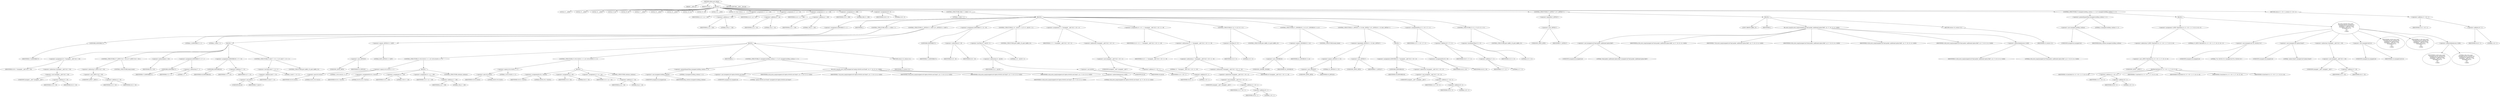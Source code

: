 digraph udhcp_get_option {  
"1000113" [label = "(METHOD,udhcp_get_option)" ]
"1000114" [label = "(PARAM,__int64 a1)" ]
"1000115" [label = "(PARAM,int a2)" ]
"1000116" [label = "(BLOCK,,)" ]
"1000117" [label = "(LOCAL,v2: __int64)" ]
"1000118" [label = "(LOCAL,v3: __int64)" ]
"1000119" [label = "(LOCAL,v4: __int64)" ]
"1000120" [label = "(LOCAL,v5: int)" ]
"1000121" [label = "(LOCAL,v6: int)" ]
"1000122" [label = "(LOCAL,v7: __int64)" ]
"1000123" [label = "(LOCAL,v8: __int64)" ]
"1000124" [label = "(LOCAL,v9: __int64)" ]
"1000125" [label = "(LOCAL,v10: int)" ]
"1000126" [label = "(LOCAL,v11: int)" ]
"1000127" [label = "(LOCAL,v12: __int64)" ]
"1000128" [label = "(LOCAL,v14: char [ 552 ])" ]
"1000129" [label = "(<operator>.assignment,v2 = a1 + 240)" ]
"1000130" [label = "(IDENTIFIER,v2,v2 = a1 + 240)" ]
"1000131" [label = "(<operator>.addition,a1 + 240)" ]
"1000132" [label = "(IDENTIFIER,a1,a1 + 240)" ]
"1000133" [label = "(LITERAL,240,a1 + 240)" ]
"1000134" [label = "(<operator>.assignment,v3 = a1 + 44)" ]
"1000135" [label = "(IDENTIFIER,v3,v3 = a1 + 44)" ]
"1000136" [label = "(<operator>.addition,a1 + 44)" ]
"1000137" [label = "(IDENTIFIER,a1,a1 + 44)" ]
"1000138" [label = "(LITERAL,44,a1 + 44)" ]
"1000139" [label = "(<operator>.assignment,v4 = a1 + 108)" ]
"1000140" [label = "(IDENTIFIER,v4,v4 = a1 + 108)" ]
"1000141" [label = "(<operator>.addition,a1 + 108)" ]
"1000142" [label = "(IDENTIFIER,a1,a1 + 108)" ]
"1000143" [label = "(LITERAL,108,a1 + 108)" ]
"1000144" [label = "(<operator>.assignment,v5 = 388)" ]
"1000145" [label = "(IDENTIFIER,v5,v5 = 388)" ]
"1000146" [label = "(LITERAL,388,v5 = 388)" ]
"1000147" [label = "(<operator>.assignment,v6 = 0)" ]
"1000148" [label = "(IDENTIFIER,v6,v6 = 0)" ]
"1000149" [label = "(LITERAL,0,v6 = 0)" ]
"1000150" [label = "(CONTROL_STRUCTURE,while ( 1 ),while ( 1 ))" ]
"1000151" [label = "(LITERAL,1,while ( 1 ))" ]
"1000152" [label = "(BLOCK,,)" ]
"1000153" [label = "(<operator>.assignment,LODWORD(v7) = 1)" ]
"1000154" [label = "(LODWORD,LODWORD(v7))" ]
"1000155" [label = "(IDENTIFIER,v7,LODWORD(v7))" ]
"1000156" [label = "(LITERAL,1,LODWORD(v7) = 1)" ]
"1000157" [label = "(IDENTIFIER,L,)" ]
"1000158" [label = "(CONTROL_STRUCTURE,while ( 1 ),while ( 1 ))" ]
"1000159" [label = "(LITERAL,1,while ( 1 ))" ]
"1000160" [label = "(BLOCK,,)" ]
"1000161" [label = "(<operator>.assignment,v9 = *(unsigned __int8 *)(v2 + v8))" ]
"1000162" [label = "(IDENTIFIER,v9,v9 = *(unsigned __int8 *)(v2 + v8))" ]
"1000163" [label = "(<operator>.indirection,*(unsigned __int8 *)(v2 + v8))" ]
"1000164" [label = "(<operator>.cast,(unsigned __int8 *)(v2 + v8))" ]
"1000165" [label = "(UNKNOWN,unsigned __int8 *,unsigned __int8 *)" ]
"1000166" [label = "(<operator>.addition,v2 + v8)" ]
"1000167" [label = "(IDENTIFIER,v2,v2 + v8)" ]
"1000168" [label = "(IDENTIFIER,v8,v2 + v8)" ]
"1000169" [label = "(CONTROL_STRUCTURE,if ( *(_BYTE *)(v2 + v8) ),if ( *(_BYTE *)(v2 + v8) ))" ]
"1000170" [label = "(<operator>.indirection,*(_BYTE *)(v2 + v8))" ]
"1000171" [label = "(<operator>.cast,(_BYTE *)(v2 + v8))" ]
"1000172" [label = "(UNKNOWN,_BYTE *,_BYTE *)" ]
"1000173" [label = "(<operator>.addition,v2 + v8)" ]
"1000174" [label = "(IDENTIFIER,v2,v2 + v8)" ]
"1000175" [label = "(IDENTIFIER,v8,v2 + v8)" ]
"1000176" [label = "(CONTROL_STRUCTURE,break;,break;)" ]
"1000177" [label = "(<operator>.preIncrement,++v8)" ]
"1000178" [label = "(IDENTIFIER,v8,++v8)" ]
"1000179" [label = "(<operator>.assignment,LODWORD(v7) = v7 - 1)" ]
"1000180" [label = "(LODWORD,LODWORD(v7))" ]
"1000181" [label = "(IDENTIFIER,v7,LODWORD(v7))" ]
"1000182" [label = "(<operator>.subtraction,v7 - 1)" ]
"1000183" [label = "(IDENTIFIER,v7,v7 - 1)" ]
"1000184" [label = "(LITERAL,1,v7 - 1)" ]
"1000185" [label = "(<operator>.assignment,LODWORD(v9) = v7 + v5)" ]
"1000186" [label = "(LODWORD,LODWORD(v9))" ]
"1000187" [label = "(IDENTIFIER,v9,LODWORD(v9))" ]
"1000188" [label = "(<operator>.addition,v7 + v5)" ]
"1000189" [label = "(IDENTIFIER,v7,v7 + v5)" ]
"1000190" [label = "(IDENTIFIER,v5,v7 + v5)" ]
"1000191" [label = "(CONTROL_STRUCTURE,if ( (int)v7 + v5 < 2 ),if ( (int)v7 + v5 < 2 ))" ]
"1000192" [label = "(<operator>.lessThan,(int)v7 + v5 < 2)" ]
"1000193" [label = "(<operator>.addition,(int)v7 + v5)" ]
"1000194" [label = "(<operator>.cast,(int)v7)" ]
"1000195" [label = "(UNKNOWN,int,int)" ]
"1000196" [label = "(IDENTIFIER,v7,(int)v7)" ]
"1000197" [label = "(IDENTIFIER,v5,(int)v7 + v5)" ]
"1000198" [label = "(LITERAL,2,(int)v7 + v5 < 2)" ]
"1000199" [label = "(CONTROL_STRUCTURE,goto LABEL_23;,goto LABEL_23;)" ]
"1000200" [label = "(CONTROL_STRUCTURE,if ( (_BYTE)v9 == 0xFF ),if ( (_BYTE)v9 == 0xFF ))" ]
"1000201" [label = "(<operator>.equals,(_BYTE)v9 == 0xFF)" ]
"1000202" [label = "(<operator>.cast,(_BYTE)v9)" ]
"1000203" [label = "(UNKNOWN,_BYTE,_BYTE)" ]
"1000204" [label = "(IDENTIFIER,v9,(_BYTE)v9)" ]
"1000205" [label = "(LITERAL,0xFF,(_BYTE)v9 == 0xFF)" ]
"1000206" [label = "(BLOCK,,)" ]
"1000207" [label = "(CONTROL_STRUCTURE,if ( (v6 & 0x101) == 1 ),if ( (v6 & 0x101) == 1 ))" ]
"1000208" [label = "(<operator>.equals,(v6 & 0x101) == 1)" ]
"1000209" [label = "(<operator>.and,v6 & 0x101)" ]
"1000210" [label = "(IDENTIFIER,v6,v6 & 0x101)" ]
"1000211" [label = "(LITERAL,0x101,v6 & 0x101)" ]
"1000212" [label = "(LITERAL,1,(v6 & 0x101) == 1)" ]
"1000213" [label = "(BLOCK,,)" ]
"1000214" [label = "(<operators>.assignmentOr,v6 |= 0x101u)" ]
"1000215" [label = "(IDENTIFIER,v6,v6 |= 0x101u)" ]
"1000216" [label = "(LITERAL,0x101u,v6 |= 0x101u)" ]
"1000217" [label = "(<operator>.assignment,v5 = 128)" ]
"1000218" [label = "(IDENTIFIER,v5,v5 = 128)" ]
"1000219" [label = "(LITERAL,128,v5 = 128)" ]
"1000220" [label = "(<operator>.assignment,v2 = a1 + 108)" ]
"1000221" [label = "(IDENTIFIER,v2,v2 = a1 + 108)" ]
"1000222" [label = "(<operator>.addition,a1 + 108)" ]
"1000223" [label = "(IDENTIFIER,a1,a1 + 108)" ]
"1000224" [label = "(LITERAL,108,a1 + 108)" ]
"1000225" [label = "(CONTROL_STRUCTURE,continue;,continue;)" ]
"1000226" [label = "(CONTROL_STRUCTURE,if ( (v6 & 0x202) == 2 ),if ( (v6 & 0x202) == 2 ))" ]
"1000227" [label = "(<operator>.equals,(v6 & 0x202) == 2)" ]
"1000228" [label = "(<operator>.and,v6 & 0x202)" ]
"1000229" [label = "(IDENTIFIER,v6,v6 & 0x202)" ]
"1000230" [label = "(LITERAL,0x202,v6 & 0x202)" ]
"1000231" [label = "(LITERAL,2,(v6 & 0x202) == 2)" ]
"1000232" [label = "(BLOCK,,)" ]
"1000233" [label = "(<operators>.assignmentOr,v6 |= 0x202u)" ]
"1000234" [label = "(IDENTIFIER,v6,v6 |= 0x202u)" ]
"1000235" [label = "(LITERAL,0x202u,v6 |= 0x202u)" ]
"1000236" [label = "(<operator>.assignment,v5 = 64)" ]
"1000237" [label = "(IDENTIFIER,v5,v5 = 64)" ]
"1000238" [label = "(LITERAL,64,v5 = 64)" ]
"1000239" [label = "(<operator>.assignment,v2 = a1 + 44)" ]
"1000240" [label = "(IDENTIFIER,v2,v2 = a1 + 44)" ]
"1000241" [label = "(<operator>.addition,a1 + 44)" ]
"1000242" [label = "(IDENTIFIER,a1,a1 + 44)" ]
"1000243" [label = "(LITERAL,44,a1 + 44)" ]
"1000244" [label = "(CONTROL_STRUCTURE,continue;,continue;)" ]
"1000245" [label = "(IDENTIFIER,L,)" ]
"1000246" [label = "(CONTROL_STRUCTURE,if ( (unsigned int)dhcp_verbose >= 3 ),if ( (unsigned int)dhcp_verbose >= 3 ))" ]
"1000247" [label = "(<operator>.greaterEqualsThan,(unsigned int)dhcp_verbose >= 3)" ]
"1000248" [label = "(<operator>.cast,(unsigned int)dhcp_verbose)" ]
"1000249" [label = "(UNKNOWN,unsigned int,unsigned int)" ]
"1000250" [label = "(IDENTIFIER,dhcp_verbose,(unsigned int)dhcp_verbose)" ]
"1000251" [label = "(LITERAL,3,(unsigned int)dhcp_verbose >= 3)" ]
"1000252" [label = "(bb_error_msg,bb_error_msg((unsigned int)\"option 0x%02x not found\", a2, v7, v9, v3, v4, v14[0]))" ]
"1000253" [label = "(<operator>.cast,(unsigned int)\"option 0x%02x not found\")" ]
"1000254" [label = "(UNKNOWN,unsigned int,unsigned int)" ]
"1000255" [label = "(LITERAL,\"option 0x%02x not found\",(unsigned int)\"option 0x%02x not found\")" ]
"1000256" [label = "(IDENTIFIER,a2,bb_error_msg((unsigned int)\"option 0x%02x not found\", a2, v7, v9, v3, v4, v14[0]))" ]
"1000257" [label = "(IDENTIFIER,v7,bb_error_msg((unsigned int)\"option 0x%02x not found\", a2, v7, v9, v3, v4, v14[0]))" ]
"1000258" [label = "(IDENTIFIER,v9,bb_error_msg((unsigned int)\"option 0x%02x not found\", a2, v7, v9, v3, v4, v14[0]))" ]
"1000259" [label = "(IDENTIFIER,v3,bb_error_msg((unsigned int)\"option 0x%02x not found\", a2, v7, v9, v3, v4, v14[0]))" ]
"1000260" [label = "(IDENTIFIER,v4,bb_error_msg((unsigned int)\"option 0x%02x not found\", a2, v7, v9, v3, v4, v14[0]))" ]
"1000261" [label = "(<operator>.indirectIndexAccess,v14[0])" ]
"1000262" [label = "(IDENTIFIER,v14,bb_error_msg((unsigned int)\"option 0x%02x not found\", a2, v7, v9, v3, v4, v14[0]))" ]
"1000263" [label = "(LITERAL,0,bb_error_msg((unsigned int)\"option 0x%02x not found\", a2, v7, v9, v3, v4, v14[0]))" ]
"1000264" [label = "(RETURN,return v12;,return v12;)" ]
"1000265" [label = "(IDENTIFIER,v12,return v12;)" ]
"1000266" [label = "(<operator>.assignment,LODWORD(v7) = v5 - v8)" ]
"1000267" [label = "(LODWORD,LODWORD(v7))" ]
"1000268" [label = "(IDENTIFIER,v7,LODWORD(v7))" ]
"1000269" [label = "(<operator>.subtraction,v5 - v8)" ]
"1000270" [label = "(IDENTIFIER,v5,v5 - v8)" ]
"1000271" [label = "(IDENTIFIER,v8,v5 - v8)" ]
"1000272" [label = "(CONTROL_STRUCTURE,if ( v5 - (int)v8 < 2 ),if ( v5 - (int)v8 < 2 ))" ]
"1000273" [label = "(<operator>.lessThan,v5 - (int)v8 < 2)" ]
"1000274" [label = "(<operator>.subtraction,v5 - (int)v8)" ]
"1000275" [label = "(IDENTIFIER,v5,v5 - (int)v8)" ]
"1000276" [label = "(<operator>.cast,(int)v8)" ]
"1000277" [label = "(UNKNOWN,int,int)" ]
"1000278" [label = "(IDENTIFIER,v8,(int)v8)" ]
"1000279" [label = "(LITERAL,2,v5 - (int)v8 < 2)" ]
"1000280" [label = "(CONTROL_STRUCTURE,goto LABEL_23;,goto LABEL_23;)" ]
"1000281" [label = "(<operator>.assignment,v7 = *(unsigned __int8 *)(v2 + v8 + 1))" ]
"1000282" [label = "(IDENTIFIER,v7,v7 = *(unsigned __int8 *)(v2 + v8 + 1))" ]
"1000283" [label = "(<operator>.indirection,*(unsigned __int8 *)(v2 + v8 + 1))" ]
"1000284" [label = "(<operator>.cast,(unsigned __int8 *)(v2 + v8 + 1))" ]
"1000285" [label = "(UNKNOWN,unsigned __int8 *,unsigned __int8 *)" ]
"1000286" [label = "(<operator>.addition,v2 + v8 + 1)" ]
"1000287" [label = "(IDENTIFIER,v2,v2 + v8 + 1)" ]
"1000288" [label = "(<operator>.addition,v8 + 1)" ]
"1000289" [label = "(IDENTIFIER,v8,v8 + 1)" ]
"1000290" [label = "(LITERAL,1,v8 + 1)" ]
"1000291" [label = "(<operator>.assignment,v5 = v5 - 2 - *(unsigned __int8 *)(v2 + v8 + 1) - v8)" ]
"1000292" [label = "(IDENTIFIER,v5,v5 = v5 - 2 - *(unsigned __int8 *)(v2 + v8 + 1) - v8)" ]
"1000293" [label = "(<operator>.subtraction,v5 - 2 - *(unsigned __int8 *)(v2 + v8 + 1) - v8)" ]
"1000294" [label = "(IDENTIFIER,v5,v5 - 2 - *(unsigned __int8 *)(v2 + v8 + 1) - v8)" ]
"1000295" [label = "(<operator>.subtraction,2 - *(unsigned __int8 *)(v2 + v8 + 1) - v8)" ]
"1000296" [label = "(LITERAL,2,2 - *(unsigned __int8 *)(v2 + v8 + 1) - v8)" ]
"1000297" [label = "(<operator>.subtraction,*(unsigned __int8 *)(v2 + v8 + 1) - v8)" ]
"1000298" [label = "(<operator>.indirection,*(unsigned __int8 *)(v2 + v8 + 1))" ]
"1000299" [label = "(<operator>.cast,(unsigned __int8 *)(v2 + v8 + 1))" ]
"1000300" [label = "(UNKNOWN,unsigned __int8 *,unsigned __int8 *)" ]
"1000301" [label = "(<operator>.addition,v2 + v8 + 1)" ]
"1000302" [label = "(IDENTIFIER,v2,v2 + v8 + 1)" ]
"1000303" [label = "(<operator>.addition,v8 + 1)" ]
"1000304" [label = "(IDENTIFIER,v8,v8 + 1)" ]
"1000305" [label = "(LITERAL,1,v8 + 1)" ]
"1000306" [label = "(IDENTIFIER,v8,*(unsigned __int8 *)(v2 + v8 + 1) - v8)" ]
"1000307" [label = "(CONTROL_STRUCTURE,if ( v5 < 0 ),if ( v5 < 0 ))" ]
"1000308" [label = "(<operator>.lessThan,v5 < 0)" ]
"1000309" [label = "(IDENTIFIER,v5,v5 < 0)" ]
"1000310" [label = "(LITERAL,0,v5 < 0)" ]
"1000311" [label = "(CONTROL_STRUCTURE,goto LABEL_23;,goto LABEL_23;)" ]
"1000312" [label = "(CONTROL_STRUCTURE,if ( (_DWORD)v9 == a2 ),if ( (_DWORD)v9 == a2 ))" ]
"1000313" [label = "(<operator>.equals,(_DWORD)v9 == a2)" ]
"1000314" [label = "(<operator>.cast,(_DWORD)v9)" ]
"1000315" [label = "(UNKNOWN,_DWORD,_DWORD)" ]
"1000316" [label = "(IDENTIFIER,v9,(_DWORD)v9)" ]
"1000317" [label = "(IDENTIFIER,a2,(_DWORD)v9 == a2)" ]
"1000318" [label = "(CONTROL_STRUCTURE,break;,break;)" ]
"1000319" [label = "(CONTROL_STRUCTURE,if ( (_BYTE)v9 == 52 && (_BYTE)v7 ),if ( (_BYTE)v9 == 52 && (_BYTE)v7 ))" ]
"1000320" [label = "(<operator>.logicalAnd,(_BYTE)v9 == 52 && (_BYTE)v7)" ]
"1000321" [label = "(<operator>.equals,(_BYTE)v9 == 52)" ]
"1000322" [label = "(<operator>.cast,(_BYTE)v9)" ]
"1000323" [label = "(UNKNOWN,_BYTE,_BYTE)" ]
"1000324" [label = "(IDENTIFIER,v9,(_BYTE)v9)" ]
"1000325" [label = "(LITERAL,52,(_BYTE)v9 == 52)" ]
"1000326" [label = "(<operator>.cast,(_BYTE)v7)" ]
"1000327" [label = "(UNKNOWN,_BYTE,_BYTE)" ]
"1000328" [label = "(IDENTIFIER,v7,(_BYTE)v7)" ]
"1000329" [label = "(BLOCK,,)" ]
"1000330" [label = "(<operator>.assignment,LODWORD(v9) = *(unsigned __int8 *)(v2 + v8 + 2))" ]
"1000331" [label = "(LODWORD,LODWORD(v9))" ]
"1000332" [label = "(IDENTIFIER,v9,LODWORD(v9))" ]
"1000333" [label = "(<operator>.indirection,*(unsigned __int8 *)(v2 + v8 + 2))" ]
"1000334" [label = "(<operator>.cast,(unsigned __int8 *)(v2 + v8 + 2))" ]
"1000335" [label = "(UNKNOWN,unsigned __int8 *,unsigned __int8 *)" ]
"1000336" [label = "(<operator>.addition,v2 + v8 + 2)" ]
"1000337" [label = "(IDENTIFIER,v2,v2 + v8 + 2)" ]
"1000338" [label = "(<operator>.addition,v8 + 2)" ]
"1000339" [label = "(IDENTIFIER,v8,v8 + 2)" ]
"1000340" [label = "(LITERAL,2,v8 + 2)" ]
"1000341" [label = "(<operators>.assignmentOr,v6 |= v9)" ]
"1000342" [label = "(IDENTIFIER,v6,v6 |= v9)" ]
"1000343" [label = "(IDENTIFIER,v9,v6 |= v9)" ]
"1000344" [label = "(<operator>.assignmentPlus,v2 += v8 + v7 + 2)" ]
"1000345" [label = "(IDENTIFIER,v2,v2 += v8 + v7 + 2)" ]
"1000346" [label = "(<operator>.addition,v8 + v7 + 2)" ]
"1000347" [label = "(IDENTIFIER,v8,v8 + v7 + 2)" ]
"1000348" [label = "(<operator>.addition,v7 + 2)" ]
"1000349" [label = "(IDENTIFIER,v7,v7 + 2)" ]
"1000350" [label = "(LITERAL,2,v7 + 2)" ]
"1000351" [label = "(CONTROL_STRUCTURE,if ( v5 <= 0 ),if ( v5 <= 0 ))" ]
"1000352" [label = "(<operator>.lessEqualsThan,v5 <= 0)" ]
"1000353" [label = "(IDENTIFIER,v5,v5 <= 0)" ]
"1000354" [label = "(LITERAL,0,v5 <= 0)" ]
"1000355" [label = "(CONTROL_STRUCTURE,goto LABEL_23;,goto LABEL_23;)" ]
"1000356" [label = "(CONTROL_STRUCTURE,if ( !(_BYTE)v7 ),if ( !(_BYTE)v7 ))" ]
"1000357" [label = "(<operator>.logicalNot,!(_BYTE)v7)" ]
"1000358" [label = "(<operator>.cast,(_BYTE)v7)" ]
"1000359" [label = "(UNKNOWN,_BYTE,_BYTE)" ]
"1000360" [label = "(IDENTIFIER,v7,(_BYTE)v7)" ]
"1000361" [label = "(BLOCK,,)" ]
"1000362" [label = "(JUMP_TARGET,LABEL_23)" ]
"1000363" [label = "(IDENTIFIER,L,)" ]
"1000364" [label = "(bb_error_msg,bb_error_msg((unsigned int)\"bad packet, malformed option field\", a2, v7, v9, v3, v4, v14[0]))" ]
"1000365" [label = "(<operator>.cast,(unsigned int)\"bad packet, malformed option field\")" ]
"1000366" [label = "(UNKNOWN,unsigned int,unsigned int)" ]
"1000367" [label = "(LITERAL,\"bad packet, malformed option field\",(unsigned int)\"bad packet, malformed option field\")" ]
"1000368" [label = "(IDENTIFIER,a2,bb_error_msg((unsigned int)\"bad packet, malformed option field\", a2, v7, v9, v3, v4, v14[0]))" ]
"1000369" [label = "(IDENTIFIER,v7,bb_error_msg((unsigned int)\"bad packet, malformed option field\", a2, v7, v9, v3, v4, v14[0]))" ]
"1000370" [label = "(IDENTIFIER,v9,bb_error_msg((unsigned int)\"bad packet, malformed option field\", a2, v7, v9, v3, v4, v14[0]))" ]
"1000371" [label = "(IDENTIFIER,v3,bb_error_msg((unsigned int)\"bad packet, malformed option field\", a2, v7, v9, v3, v4, v14[0]))" ]
"1000372" [label = "(IDENTIFIER,v4,bb_error_msg((unsigned int)\"bad packet, malformed option field\", a2, v7, v9, v3, v4, v14[0]))" ]
"1000373" [label = "(<operator>.indirectIndexAccess,v14[0])" ]
"1000374" [label = "(IDENTIFIER,v14,bb_error_msg((unsigned int)\"bad packet, malformed option field\", a2, v7, v9, v3, v4, v14[0]))" ]
"1000375" [label = "(LITERAL,0,bb_error_msg((unsigned int)\"bad packet, malformed option field\", a2, v7, v9, v3, v4, v14[0]))" ]
"1000376" [label = "(RETURN,return v12;,return v12;)" ]
"1000377" [label = "(IDENTIFIER,v12,return v12;)" ]
"1000378" [label = "(CONTROL_STRUCTURE,if ( (unsigned int)dhcp_verbose >= 2 ),if ( (unsigned int)dhcp_verbose >= 2 ))" ]
"1000379" [label = "(<operator>.greaterEqualsThan,(unsigned int)dhcp_verbose >= 2)" ]
"1000380" [label = "(<operator>.cast,(unsigned int)dhcp_verbose)" ]
"1000381" [label = "(UNKNOWN,unsigned int,unsigned int)" ]
"1000382" [label = "(IDENTIFIER,dhcp_verbose,(unsigned int)dhcp_verbose)" ]
"1000383" [label = "(LITERAL,2,(unsigned int)dhcp_verbose >= 2)" ]
"1000384" [label = "(BLOCK,,)" ]
"1000385" [label = "(<operator>.assignment,*(_BYTE *)bin2hex(v14, v2 + v8 + 2, v7, v9, v3, v4) = 0)" ]
"1000386" [label = "(<operator>.indirection,*(_BYTE *)bin2hex(v14, v2 + v8 + 2, v7, v9, v3, v4))" ]
"1000387" [label = "(<operator>.cast,(_BYTE *)bin2hex(v14, v2 + v8 + 2, v7, v9, v3, v4))" ]
"1000388" [label = "(UNKNOWN,_BYTE *,_BYTE *)" ]
"1000389" [label = "(bin2hex,bin2hex(v14, v2 + v8 + 2, v7, v9, v3, v4))" ]
"1000390" [label = "(IDENTIFIER,v14,bin2hex(v14, v2 + v8 + 2, v7, v9, v3, v4))" ]
"1000391" [label = "(<operator>.addition,v2 + v8 + 2)" ]
"1000392" [label = "(IDENTIFIER,v2,v2 + v8 + 2)" ]
"1000393" [label = "(<operator>.addition,v8 + 2)" ]
"1000394" [label = "(IDENTIFIER,v8,v8 + 2)" ]
"1000395" [label = "(LITERAL,2,v8 + 2)" ]
"1000396" [label = "(IDENTIFIER,v7,bin2hex(v14, v2 + v8 + 2, v7, v9, v3, v4))" ]
"1000397" [label = "(IDENTIFIER,v9,bin2hex(v14, v2 + v8 + 2, v7, v9, v3, v4))" ]
"1000398" [label = "(IDENTIFIER,v3,bin2hex(v14, v2 + v8 + 2, v7, v9, v3, v4))" ]
"1000399" [label = "(IDENTIFIER,v4,bin2hex(v14, v2 + v8 + 2, v7, v9, v3, v4))" ]
"1000400" [label = "(LITERAL,0,*(_BYTE *)bin2hex(v14, v2 + v8 + 2, v7, v9, v3, v4) = 0)" ]
"1000401" [label = "(bb_error_msg,bb_error_msg(\n      (unsigned int)\"%s: 0x%02x %s\",\n      (unsigned int)\"option found\",\n      *(unsigned __int8 *)(v2 + v8),\n      (unsigned int)v14,\n      v10,\n      v11,\n      v14[0]))" ]
"1000402" [label = "(<operator>.cast,(unsigned int)\"%s: 0x%02x %s\")" ]
"1000403" [label = "(UNKNOWN,unsigned int,unsigned int)" ]
"1000404" [label = "(LITERAL,\"%s: 0x%02x %s\",(unsigned int)\"%s: 0x%02x %s\")" ]
"1000405" [label = "(<operator>.cast,(unsigned int)\"option found\")" ]
"1000406" [label = "(UNKNOWN,unsigned int,unsigned int)" ]
"1000407" [label = "(LITERAL,\"option found\",(unsigned int)\"option found\")" ]
"1000408" [label = "(<operator>.indirection,*(unsigned __int8 *)(v2 + v8))" ]
"1000409" [label = "(<operator>.cast,(unsigned __int8 *)(v2 + v8))" ]
"1000410" [label = "(UNKNOWN,unsigned __int8 *,unsigned __int8 *)" ]
"1000411" [label = "(<operator>.addition,v2 + v8)" ]
"1000412" [label = "(IDENTIFIER,v2,v2 + v8)" ]
"1000413" [label = "(IDENTIFIER,v8,v2 + v8)" ]
"1000414" [label = "(<operator>.cast,(unsigned int)v14)" ]
"1000415" [label = "(UNKNOWN,unsigned int,unsigned int)" ]
"1000416" [label = "(IDENTIFIER,v14,(unsigned int)v14)" ]
"1000417" [label = "(IDENTIFIER,v10,bb_error_msg(\n      (unsigned int)\"%s: 0x%02x %s\",\n      (unsigned int)\"option found\",\n      *(unsigned __int8 *)(v2 + v8),\n      (unsigned int)v14,\n      v10,\n      v11,\n      v14[0]))" ]
"1000418" [label = "(IDENTIFIER,v11,bb_error_msg(\n      (unsigned int)\"%s: 0x%02x %s\",\n      (unsigned int)\"option found\",\n      *(unsigned __int8 *)(v2 + v8),\n      (unsigned int)v14,\n      v10,\n      v11,\n      v14[0]))" ]
"1000419" [label = "(<operator>.indirectIndexAccess,v14[0])" ]
"1000420" [label = "(IDENTIFIER,v14,bb_error_msg(\n      (unsigned int)\"%s: 0x%02x %s\",\n      (unsigned int)\"option found\",\n      *(unsigned __int8 *)(v2 + v8),\n      (unsigned int)v14,\n      v10,\n      v11,\n      v14[0]))" ]
"1000421" [label = "(LITERAL,0,bb_error_msg(\n      (unsigned int)\"%s: 0x%02x %s\",\n      (unsigned int)\"option found\",\n      *(unsigned __int8 *)(v2 + v8),\n      (unsigned int)v14,\n      v10,\n      v11,\n      v14[0]))" ]
"1000422" [label = "(RETURN,return v2 + v8 + 2;,return v2 + v8 + 2;)" ]
"1000423" [label = "(<operator>.addition,v2 + v8 + 2)" ]
"1000424" [label = "(IDENTIFIER,v2,v2 + v8 + 2)" ]
"1000425" [label = "(<operator>.addition,v8 + 2)" ]
"1000426" [label = "(IDENTIFIER,v8,v8 + 2)" ]
"1000427" [label = "(LITERAL,2,v8 + 2)" ]
"1000428" [label = "(METHOD_RETURN,__int64 __fastcall)" ]
  "1000113" -> "1000114" 
  "1000113" -> "1000115" 
  "1000113" -> "1000116" 
  "1000113" -> "1000428" 
  "1000116" -> "1000117" 
  "1000116" -> "1000118" 
  "1000116" -> "1000119" 
  "1000116" -> "1000120" 
  "1000116" -> "1000121" 
  "1000116" -> "1000122" 
  "1000116" -> "1000123" 
  "1000116" -> "1000124" 
  "1000116" -> "1000125" 
  "1000116" -> "1000126" 
  "1000116" -> "1000127" 
  "1000116" -> "1000128" 
  "1000116" -> "1000129" 
  "1000116" -> "1000134" 
  "1000116" -> "1000139" 
  "1000116" -> "1000144" 
  "1000116" -> "1000147" 
  "1000116" -> "1000150" 
  "1000116" -> "1000356" 
  "1000116" -> "1000378" 
  "1000116" -> "1000422" 
  "1000129" -> "1000130" 
  "1000129" -> "1000131" 
  "1000131" -> "1000132" 
  "1000131" -> "1000133" 
  "1000134" -> "1000135" 
  "1000134" -> "1000136" 
  "1000136" -> "1000137" 
  "1000136" -> "1000138" 
  "1000139" -> "1000140" 
  "1000139" -> "1000141" 
  "1000141" -> "1000142" 
  "1000141" -> "1000143" 
  "1000144" -> "1000145" 
  "1000144" -> "1000146" 
  "1000147" -> "1000148" 
  "1000147" -> "1000149" 
  "1000150" -> "1000151" 
  "1000150" -> "1000152" 
  "1000152" -> "1000153" 
  "1000152" -> "1000157" 
  "1000152" -> "1000158" 
  "1000152" -> "1000200" 
  "1000152" -> "1000266" 
  "1000152" -> "1000272" 
  "1000152" -> "1000281" 
  "1000152" -> "1000291" 
  "1000152" -> "1000307" 
  "1000152" -> "1000312" 
  "1000152" -> "1000319" 
  "1000152" -> "1000344" 
  "1000152" -> "1000351" 
  "1000153" -> "1000154" 
  "1000153" -> "1000156" 
  "1000154" -> "1000155" 
  "1000158" -> "1000159" 
  "1000158" -> "1000160" 
  "1000160" -> "1000161" 
  "1000160" -> "1000169" 
  "1000160" -> "1000177" 
  "1000160" -> "1000179" 
  "1000160" -> "1000185" 
  "1000160" -> "1000191" 
  "1000161" -> "1000162" 
  "1000161" -> "1000163" 
  "1000163" -> "1000164" 
  "1000164" -> "1000165" 
  "1000164" -> "1000166" 
  "1000166" -> "1000167" 
  "1000166" -> "1000168" 
  "1000169" -> "1000170" 
  "1000169" -> "1000176" 
  "1000170" -> "1000171" 
  "1000171" -> "1000172" 
  "1000171" -> "1000173" 
  "1000173" -> "1000174" 
  "1000173" -> "1000175" 
  "1000177" -> "1000178" 
  "1000179" -> "1000180" 
  "1000179" -> "1000182" 
  "1000180" -> "1000181" 
  "1000182" -> "1000183" 
  "1000182" -> "1000184" 
  "1000185" -> "1000186" 
  "1000185" -> "1000188" 
  "1000186" -> "1000187" 
  "1000188" -> "1000189" 
  "1000188" -> "1000190" 
  "1000191" -> "1000192" 
  "1000191" -> "1000199" 
  "1000192" -> "1000193" 
  "1000192" -> "1000198" 
  "1000193" -> "1000194" 
  "1000193" -> "1000197" 
  "1000194" -> "1000195" 
  "1000194" -> "1000196" 
  "1000200" -> "1000201" 
  "1000200" -> "1000206" 
  "1000201" -> "1000202" 
  "1000201" -> "1000205" 
  "1000202" -> "1000203" 
  "1000202" -> "1000204" 
  "1000206" -> "1000207" 
  "1000206" -> "1000226" 
  "1000206" -> "1000245" 
  "1000206" -> "1000246" 
  "1000206" -> "1000264" 
  "1000207" -> "1000208" 
  "1000207" -> "1000213" 
  "1000208" -> "1000209" 
  "1000208" -> "1000212" 
  "1000209" -> "1000210" 
  "1000209" -> "1000211" 
  "1000213" -> "1000214" 
  "1000213" -> "1000217" 
  "1000213" -> "1000220" 
  "1000213" -> "1000225" 
  "1000214" -> "1000215" 
  "1000214" -> "1000216" 
  "1000217" -> "1000218" 
  "1000217" -> "1000219" 
  "1000220" -> "1000221" 
  "1000220" -> "1000222" 
  "1000222" -> "1000223" 
  "1000222" -> "1000224" 
  "1000226" -> "1000227" 
  "1000226" -> "1000232" 
  "1000227" -> "1000228" 
  "1000227" -> "1000231" 
  "1000228" -> "1000229" 
  "1000228" -> "1000230" 
  "1000232" -> "1000233" 
  "1000232" -> "1000236" 
  "1000232" -> "1000239" 
  "1000232" -> "1000244" 
  "1000233" -> "1000234" 
  "1000233" -> "1000235" 
  "1000236" -> "1000237" 
  "1000236" -> "1000238" 
  "1000239" -> "1000240" 
  "1000239" -> "1000241" 
  "1000241" -> "1000242" 
  "1000241" -> "1000243" 
  "1000246" -> "1000247" 
  "1000246" -> "1000252" 
  "1000247" -> "1000248" 
  "1000247" -> "1000251" 
  "1000248" -> "1000249" 
  "1000248" -> "1000250" 
  "1000252" -> "1000253" 
  "1000252" -> "1000256" 
  "1000252" -> "1000257" 
  "1000252" -> "1000258" 
  "1000252" -> "1000259" 
  "1000252" -> "1000260" 
  "1000252" -> "1000261" 
  "1000253" -> "1000254" 
  "1000253" -> "1000255" 
  "1000261" -> "1000262" 
  "1000261" -> "1000263" 
  "1000264" -> "1000265" 
  "1000266" -> "1000267" 
  "1000266" -> "1000269" 
  "1000267" -> "1000268" 
  "1000269" -> "1000270" 
  "1000269" -> "1000271" 
  "1000272" -> "1000273" 
  "1000272" -> "1000280" 
  "1000273" -> "1000274" 
  "1000273" -> "1000279" 
  "1000274" -> "1000275" 
  "1000274" -> "1000276" 
  "1000276" -> "1000277" 
  "1000276" -> "1000278" 
  "1000281" -> "1000282" 
  "1000281" -> "1000283" 
  "1000283" -> "1000284" 
  "1000284" -> "1000285" 
  "1000284" -> "1000286" 
  "1000286" -> "1000287" 
  "1000286" -> "1000288" 
  "1000288" -> "1000289" 
  "1000288" -> "1000290" 
  "1000291" -> "1000292" 
  "1000291" -> "1000293" 
  "1000293" -> "1000294" 
  "1000293" -> "1000295" 
  "1000295" -> "1000296" 
  "1000295" -> "1000297" 
  "1000297" -> "1000298" 
  "1000297" -> "1000306" 
  "1000298" -> "1000299" 
  "1000299" -> "1000300" 
  "1000299" -> "1000301" 
  "1000301" -> "1000302" 
  "1000301" -> "1000303" 
  "1000303" -> "1000304" 
  "1000303" -> "1000305" 
  "1000307" -> "1000308" 
  "1000307" -> "1000311" 
  "1000308" -> "1000309" 
  "1000308" -> "1000310" 
  "1000312" -> "1000313" 
  "1000312" -> "1000318" 
  "1000313" -> "1000314" 
  "1000313" -> "1000317" 
  "1000314" -> "1000315" 
  "1000314" -> "1000316" 
  "1000319" -> "1000320" 
  "1000319" -> "1000329" 
  "1000320" -> "1000321" 
  "1000320" -> "1000326" 
  "1000321" -> "1000322" 
  "1000321" -> "1000325" 
  "1000322" -> "1000323" 
  "1000322" -> "1000324" 
  "1000326" -> "1000327" 
  "1000326" -> "1000328" 
  "1000329" -> "1000330" 
  "1000329" -> "1000341" 
  "1000330" -> "1000331" 
  "1000330" -> "1000333" 
  "1000331" -> "1000332" 
  "1000333" -> "1000334" 
  "1000334" -> "1000335" 
  "1000334" -> "1000336" 
  "1000336" -> "1000337" 
  "1000336" -> "1000338" 
  "1000338" -> "1000339" 
  "1000338" -> "1000340" 
  "1000341" -> "1000342" 
  "1000341" -> "1000343" 
  "1000344" -> "1000345" 
  "1000344" -> "1000346" 
  "1000346" -> "1000347" 
  "1000346" -> "1000348" 
  "1000348" -> "1000349" 
  "1000348" -> "1000350" 
  "1000351" -> "1000352" 
  "1000351" -> "1000355" 
  "1000352" -> "1000353" 
  "1000352" -> "1000354" 
  "1000356" -> "1000357" 
  "1000356" -> "1000361" 
  "1000357" -> "1000358" 
  "1000358" -> "1000359" 
  "1000358" -> "1000360" 
  "1000361" -> "1000362" 
  "1000361" -> "1000363" 
  "1000361" -> "1000364" 
  "1000361" -> "1000376" 
  "1000364" -> "1000365" 
  "1000364" -> "1000368" 
  "1000364" -> "1000369" 
  "1000364" -> "1000370" 
  "1000364" -> "1000371" 
  "1000364" -> "1000372" 
  "1000364" -> "1000373" 
  "1000365" -> "1000366" 
  "1000365" -> "1000367" 
  "1000373" -> "1000374" 
  "1000373" -> "1000375" 
  "1000376" -> "1000377" 
  "1000378" -> "1000379" 
  "1000378" -> "1000384" 
  "1000379" -> "1000380" 
  "1000379" -> "1000383" 
  "1000380" -> "1000381" 
  "1000380" -> "1000382" 
  "1000384" -> "1000385" 
  "1000384" -> "1000401" 
  "1000385" -> "1000386" 
  "1000385" -> "1000400" 
  "1000386" -> "1000387" 
  "1000387" -> "1000388" 
  "1000387" -> "1000389" 
  "1000389" -> "1000390" 
  "1000389" -> "1000391" 
  "1000389" -> "1000396" 
  "1000389" -> "1000397" 
  "1000389" -> "1000398" 
  "1000389" -> "1000399" 
  "1000391" -> "1000392" 
  "1000391" -> "1000393" 
  "1000393" -> "1000394" 
  "1000393" -> "1000395" 
  "1000401" -> "1000402" 
  "1000401" -> "1000405" 
  "1000401" -> "1000408" 
  "1000401" -> "1000414" 
  "1000401" -> "1000417" 
  "1000401" -> "1000418" 
  "1000401" -> "1000419" 
  "1000402" -> "1000403" 
  "1000402" -> "1000404" 
  "1000405" -> "1000406" 
  "1000405" -> "1000407" 
  "1000408" -> "1000409" 
  "1000409" -> "1000410" 
  "1000409" -> "1000411" 
  "1000411" -> "1000412" 
  "1000411" -> "1000413" 
  "1000414" -> "1000415" 
  "1000414" -> "1000416" 
  "1000419" -> "1000420" 
  "1000419" -> "1000421" 
  "1000422" -> "1000423" 
  "1000423" -> "1000424" 
  "1000423" -> "1000425" 
  "1000425" -> "1000426" 
  "1000425" -> "1000427" 
}

